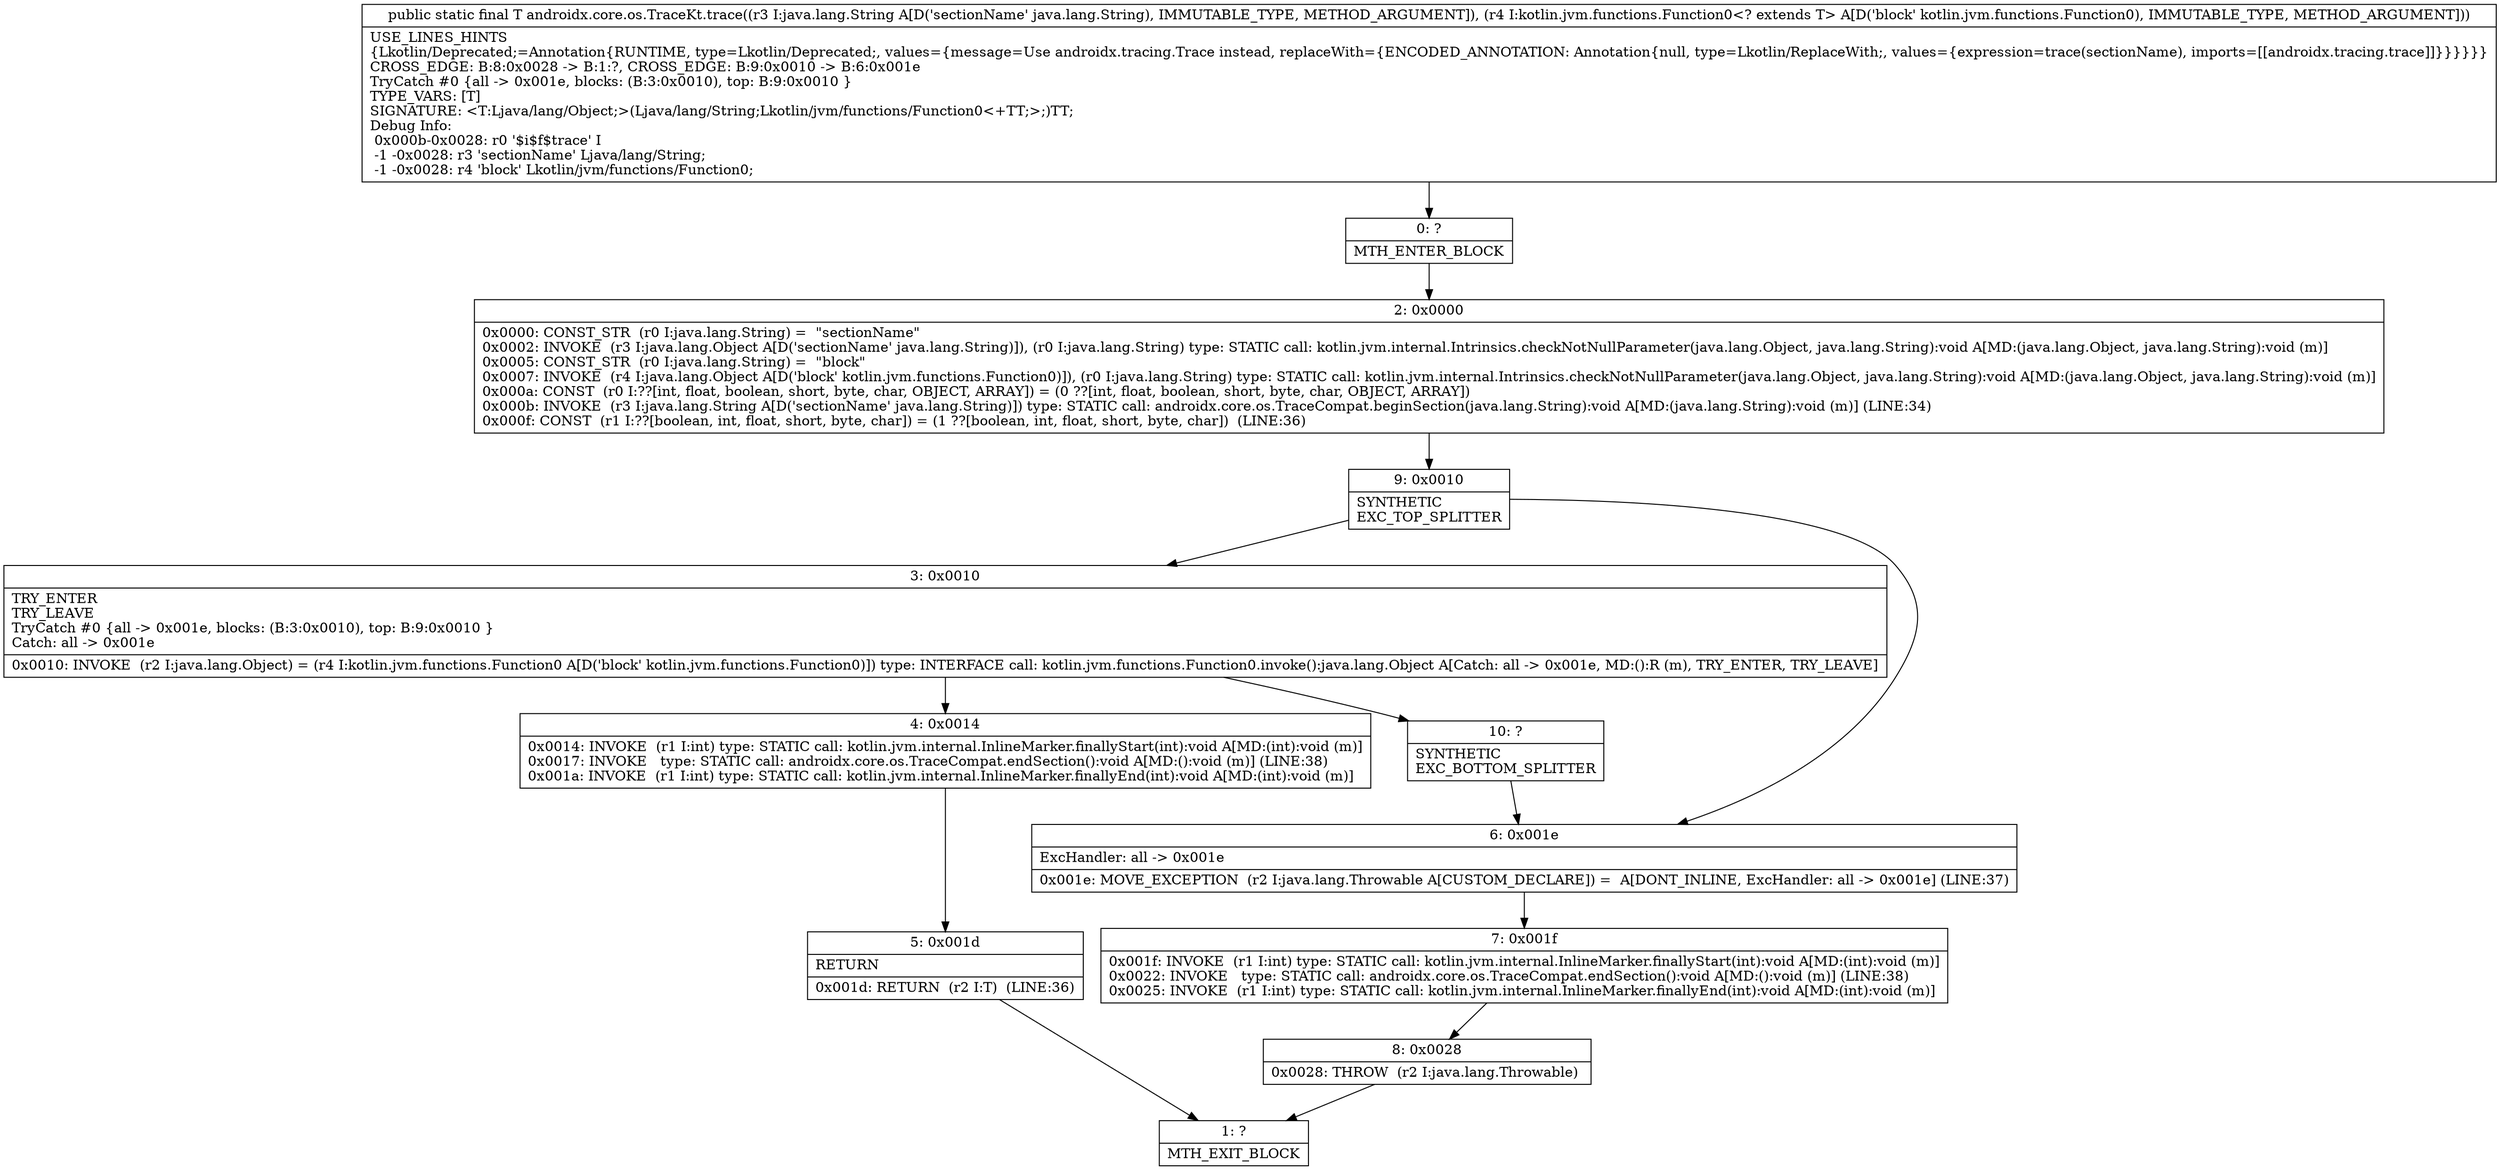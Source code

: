 digraph "CFG forandroidx.core.os.TraceKt.trace(Ljava\/lang\/String;Lkotlin\/jvm\/functions\/Function0;)Ljava\/lang\/Object;" {
Node_0 [shape=record,label="{0\:\ ?|MTH_ENTER_BLOCK\l}"];
Node_2 [shape=record,label="{2\:\ 0x0000|0x0000: CONST_STR  (r0 I:java.lang.String) =  \"sectionName\" \l0x0002: INVOKE  (r3 I:java.lang.Object A[D('sectionName' java.lang.String)]), (r0 I:java.lang.String) type: STATIC call: kotlin.jvm.internal.Intrinsics.checkNotNullParameter(java.lang.Object, java.lang.String):void A[MD:(java.lang.Object, java.lang.String):void (m)]\l0x0005: CONST_STR  (r0 I:java.lang.String) =  \"block\" \l0x0007: INVOKE  (r4 I:java.lang.Object A[D('block' kotlin.jvm.functions.Function0)]), (r0 I:java.lang.String) type: STATIC call: kotlin.jvm.internal.Intrinsics.checkNotNullParameter(java.lang.Object, java.lang.String):void A[MD:(java.lang.Object, java.lang.String):void (m)]\l0x000a: CONST  (r0 I:??[int, float, boolean, short, byte, char, OBJECT, ARRAY]) = (0 ??[int, float, boolean, short, byte, char, OBJECT, ARRAY]) \l0x000b: INVOKE  (r3 I:java.lang.String A[D('sectionName' java.lang.String)]) type: STATIC call: androidx.core.os.TraceCompat.beginSection(java.lang.String):void A[MD:(java.lang.String):void (m)] (LINE:34)\l0x000f: CONST  (r1 I:??[boolean, int, float, short, byte, char]) = (1 ??[boolean, int, float, short, byte, char])  (LINE:36)\l}"];
Node_9 [shape=record,label="{9\:\ 0x0010|SYNTHETIC\lEXC_TOP_SPLITTER\l}"];
Node_3 [shape=record,label="{3\:\ 0x0010|TRY_ENTER\lTRY_LEAVE\lTryCatch #0 \{all \-\> 0x001e, blocks: (B:3:0x0010), top: B:9:0x0010 \}\lCatch: all \-\> 0x001e\l|0x0010: INVOKE  (r2 I:java.lang.Object) = (r4 I:kotlin.jvm.functions.Function0 A[D('block' kotlin.jvm.functions.Function0)]) type: INTERFACE call: kotlin.jvm.functions.Function0.invoke():java.lang.Object A[Catch: all \-\> 0x001e, MD:():R (m), TRY_ENTER, TRY_LEAVE]\l}"];
Node_4 [shape=record,label="{4\:\ 0x0014|0x0014: INVOKE  (r1 I:int) type: STATIC call: kotlin.jvm.internal.InlineMarker.finallyStart(int):void A[MD:(int):void (m)]\l0x0017: INVOKE   type: STATIC call: androidx.core.os.TraceCompat.endSection():void A[MD:():void (m)] (LINE:38)\l0x001a: INVOKE  (r1 I:int) type: STATIC call: kotlin.jvm.internal.InlineMarker.finallyEnd(int):void A[MD:(int):void (m)]\l}"];
Node_5 [shape=record,label="{5\:\ 0x001d|RETURN\l|0x001d: RETURN  (r2 I:T)  (LINE:36)\l}"];
Node_1 [shape=record,label="{1\:\ ?|MTH_EXIT_BLOCK\l}"];
Node_10 [shape=record,label="{10\:\ ?|SYNTHETIC\lEXC_BOTTOM_SPLITTER\l}"];
Node_6 [shape=record,label="{6\:\ 0x001e|ExcHandler: all \-\> 0x001e\l|0x001e: MOVE_EXCEPTION  (r2 I:java.lang.Throwable A[CUSTOM_DECLARE]) =  A[DONT_INLINE, ExcHandler: all \-\> 0x001e] (LINE:37)\l}"];
Node_7 [shape=record,label="{7\:\ 0x001f|0x001f: INVOKE  (r1 I:int) type: STATIC call: kotlin.jvm.internal.InlineMarker.finallyStart(int):void A[MD:(int):void (m)]\l0x0022: INVOKE   type: STATIC call: androidx.core.os.TraceCompat.endSection():void A[MD:():void (m)] (LINE:38)\l0x0025: INVOKE  (r1 I:int) type: STATIC call: kotlin.jvm.internal.InlineMarker.finallyEnd(int):void A[MD:(int):void (m)]\l}"];
Node_8 [shape=record,label="{8\:\ 0x0028|0x0028: THROW  (r2 I:java.lang.Throwable) \l}"];
MethodNode[shape=record,label="{public static final T androidx.core.os.TraceKt.trace((r3 I:java.lang.String A[D('sectionName' java.lang.String), IMMUTABLE_TYPE, METHOD_ARGUMENT]), (r4 I:kotlin.jvm.functions.Function0\<? extends T\> A[D('block' kotlin.jvm.functions.Function0), IMMUTABLE_TYPE, METHOD_ARGUMENT]))  | USE_LINES_HINTS\l\{Lkotlin\/Deprecated;=Annotation\{RUNTIME, type=Lkotlin\/Deprecated;, values=\{message=Use androidx.tracing.Trace instead, replaceWith=\{ENCODED_ANNOTATION: Annotation\{null, type=Lkotlin\/ReplaceWith;, values=\{expression=trace(sectionName), imports=[[androidx.tracing.trace]]\}\}\}\}\}\}\lCROSS_EDGE: B:8:0x0028 \-\> B:1:?, CROSS_EDGE: B:9:0x0010 \-\> B:6:0x001e\lTryCatch #0 \{all \-\> 0x001e, blocks: (B:3:0x0010), top: B:9:0x0010 \}\lTYPE_VARS: [T]\lSIGNATURE: \<T:Ljava\/lang\/Object;\>(Ljava\/lang\/String;Lkotlin\/jvm\/functions\/Function0\<+TT;\>;)TT;\lDebug Info:\l  0x000b\-0x0028: r0 '$i$f$trace' I\l  \-1 \-0x0028: r3 'sectionName' Ljava\/lang\/String;\l  \-1 \-0x0028: r4 'block' Lkotlin\/jvm\/functions\/Function0;\l}"];
MethodNode -> Node_0;Node_0 -> Node_2;
Node_2 -> Node_9;
Node_9 -> Node_3;
Node_9 -> Node_6;
Node_3 -> Node_4;
Node_3 -> Node_10;
Node_4 -> Node_5;
Node_5 -> Node_1;
Node_10 -> Node_6;
Node_6 -> Node_7;
Node_7 -> Node_8;
Node_8 -> Node_1;
}

